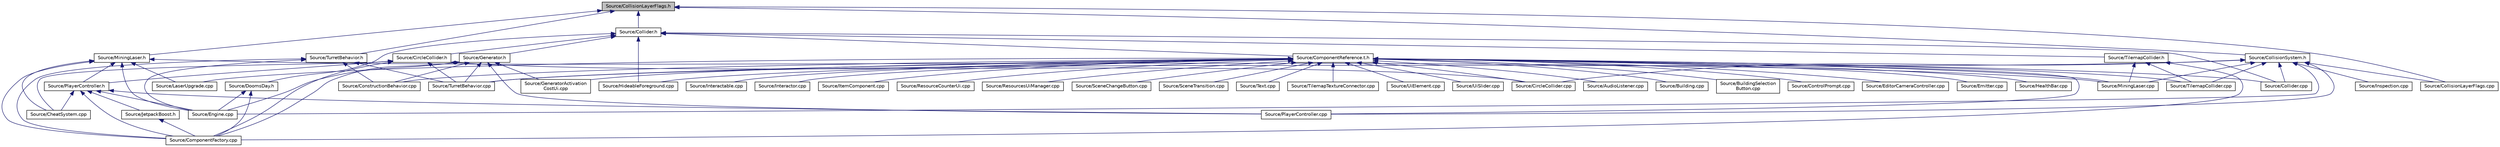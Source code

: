 digraph "Source/CollisionLayerFlags.h"
{
 // LATEX_PDF_SIZE
  edge [fontname="Helvetica",fontsize="10",labelfontname="Helvetica",labelfontsize="10"];
  node [fontname="Helvetica",fontsize="10",shape=record];
  Node1 [label="Source/CollisionLayerFlags.h",height=0.2,width=0.4,color="black", fillcolor="grey75", style="filled", fontcolor="black",tooltip="struct that determines which collision layers to interact with"];
  Node1 -> Node2 [dir="back",color="midnightblue",fontsize="10",style="solid",fontname="Helvetica"];
  Node2 [label="Source/Collider.h",height=0.2,width=0.4,color="black", fillcolor="white", style="filled",URL="$de/d94/Collider_8h.html",tooltip="Base component for detecting collisions."];
  Node2 -> Node3 [dir="back",color="midnightblue",fontsize="10",style="solid",fontname="Helvetica"];
  Node3 [label="Source/CircleCollider.h",height=0.2,width=0.4,color="black", fillcolor="white", style="filled",URL="$dc/d8f/CircleCollider_8h.html",tooltip="Circle-shaped collider."];
  Node3 -> Node4 [dir="back",color="midnightblue",fontsize="10",style="solid",fontname="Helvetica"];
  Node4 [label="Source/CheatSystem.cpp",height=0.2,width=0.4,color="black", fillcolor="white", style="filled",URL="$da/d87/CheatSystem_8cpp.html",tooltip="CheatSystem Class definition."];
  Node3 -> Node5 [dir="back",color="midnightblue",fontsize="10",style="solid",fontname="Helvetica"];
  Node5 [label="Source/CircleCollider.cpp",height=0.2,width=0.4,color="black", fillcolor="white", style="filled",URL="$db/db5/CircleCollider_8cpp.html",tooltip="Circle-shaped collider."];
  Node3 -> Node6 [dir="back",color="midnightblue",fontsize="10",style="solid",fontname="Helvetica"];
  Node6 [label="Source/ComponentFactory.cpp",height=0.2,width=0.4,color="black", fillcolor="white", style="filled",URL="$dc/def/ComponentFactory_8cpp.html",tooltip="Definitions for the component factory class."];
  Node3 -> Node7 [dir="back",color="midnightblue",fontsize="10",style="solid",fontname="Helvetica"];
  Node7 [label="Source/PlayerController.h",height=0.2,width=0.4,color="black", fillcolor="white", style="filled",URL="$db/db4/PlayerController_8h.html",tooltip="PlayerController Behaviour Class."];
  Node7 -> Node4 [dir="back",color="midnightblue",fontsize="10",style="solid",fontname="Helvetica"];
  Node7 -> Node6 [dir="back",color="midnightblue",fontsize="10",style="solid",fontname="Helvetica"];
  Node7 -> Node8 [dir="back",color="midnightblue",fontsize="10",style="solid",fontname="Helvetica"];
  Node8 [label="Source/Engine.cpp",height=0.2,width=0.4,color="black", fillcolor="white", style="filled",URL="$d6/d0c/Engine_8cpp.html",tooltip="Engine class."];
  Node7 -> Node9 [dir="back",color="midnightblue",fontsize="10",style="solid",fontname="Helvetica"];
  Node9 [label="Source/JetpackBoost.h",height=0.2,width=0.4,color="black", fillcolor="white", style="filled",URL="$da/d88/JetpackBoost_8h_source.html",tooltip=" "];
  Node9 -> Node6 [dir="back",color="midnightblue",fontsize="10",style="solid",fontname="Helvetica"];
  Node7 -> Node10 [dir="back",color="midnightblue",fontsize="10",style="solid",fontname="Helvetica"];
  Node10 [label="Source/PlayerController.cpp",height=0.2,width=0.4,color="black", fillcolor="white", style="filled",URL="$d3/d7e/PlayerController_8cpp.html",tooltip="PlayerController Behaviour Class."];
  Node3 -> Node11 [dir="back",color="midnightblue",fontsize="10",style="solid",fontname="Helvetica"];
  Node11 [label="Source/TurretBehavior.cpp",height=0.2,width=0.4,color="black", fillcolor="white", style="filled",URL="$dc/d0a/TurretBehavior_8cpp.html",tooltip="Behavior Compenent for Basic Turret"];
  Node2 -> Node12 [dir="back",color="midnightblue",fontsize="10",style="solid",fontname="Helvetica"];
  Node12 [label="Source/Collider.cpp",height=0.2,width=0.4,color="black", fillcolor="white", style="filled",URL="$d5/dab/Collider_8cpp.html",tooltip="Base component for detecting collisions."];
  Node2 -> Node13 [dir="back",color="midnightblue",fontsize="10",style="solid",fontname="Helvetica"];
  Node13 [label="Source/ComponentReference.t.h",height=0.2,width=0.4,color="black", fillcolor="white", style="filled",URL="$da/d20/ComponentReference_8t_8h.html",tooltip="a reference to a component in the scene"];
  Node13 -> Node14 [dir="back",color="midnightblue",fontsize="10",style="solid",fontname="Helvetica"];
  Node14 [label="Source/AudioListener.cpp",height=0.2,width=0.4,color="black", fillcolor="white", style="filled",URL="$d4/da8/AudioListener_8cpp.html",tooltip="Component that picks up spatial audio."];
  Node13 -> Node15 [dir="back",color="midnightblue",fontsize="10",style="solid",fontname="Helvetica"];
  Node15 [label="Source/Building.cpp",height=0.2,width=0.4,color="black", fillcolor="white", style="filled",URL="$da/d23/Building_8cpp.html",tooltip="Building Component Class."];
  Node13 -> Node16 [dir="back",color="midnightblue",fontsize="10",style="solid",fontname="Helvetica"];
  Node16 [label="Source/BuildingSelection\lButton.cpp",height=0.2,width=0.4,color="black", fillcolor="white", style="filled",URL="$db/d86/BuildingSelectionButton_8cpp.html",tooltip="button that selects which building the ConstructionManager should place"];
  Node13 -> Node5 [dir="back",color="midnightblue",fontsize="10",style="solid",fontname="Helvetica"];
  Node13 -> Node12 [dir="back",color="midnightblue",fontsize="10",style="solid",fontname="Helvetica"];
  Node13 -> Node17 [dir="back",color="midnightblue",fontsize="10",style="solid",fontname="Helvetica"];
  Node17 [label="Source/ConstructionBehavior.cpp",height=0.2,width=0.4,color="black", fillcolor="white", style="filled",URL="$d7/ded/ConstructionBehavior_8cpp.html",tooltip="handles the construction of towers and modification of terrain"];
  Node13 -> Node18 [dir="back",color="midnightblue",fontsize="10",style="solid",fontname="Helvetica"];
  Node18 [label="Source/ControlPrompt.cpp",height=0.2,width=0.4,color="black", fillcolor="white", style="filled",URL="$d2/d66/ControlPrompt_8cpp.html",tooltip="Displays a control prompt for an ActionReference."];
  Node13 -> Node19 [dir="back",color="midnightblue",fontsize="10",style="solid",fontname="Helvetica"];
  Node19 [label="Source/EditorCameraController.cpp",height=0.2,width=0.4,color="black", fillcolor="white", style="filled",URL="$d4/d1e/EditorCameraController_8cpp.html",tooltip="controls the camera while in the editor"];
  Node13 -> Node20 [dir="back",color="midnightblue",fontsize="10",style="solid",fontname="Helvetica"];
  Node20 [label="Source/Emitter.cpp",height=0.2,width=0.4,color="black", fillcolor="white", style="filled",URL="$da/d4e/Emitter_8cpp.html",tooltip="Controls timing of particle emissions, and their init data."];
  Node13 -> Node21 [dir="back",color="midnightblue",fontsize="10",style="solid",fontname="Helvetica"];
  Node21 [label="Source/GeneratorActivation\lCostUi.cpp",height=0.2,width=0.4,color="black", fillcolor="white", style="filled",URL="$de/df8/GeneratorActivationCostUi_8cpp.html",tooltip="displays the costs of activating generators"];
  Node13 -> Node22 [dir="back",color="midnightblue",fontsize="10",style="solid",fontname="Helvetica"];
  Node22 [label="Source/HealthBar.cpp",height=0.2,width=0.4,color="black", fillcolor="white", style="filled",URL="$d9/d01/HealthBar_8cpp.html",tooltip="health bar UI that displays offset from an Entity with a Health component"];
  Node13 -> Node23 [dir="back",color="midnightblue",fontsize="10",style="solid",fontname="Helvetica"];
  Node23 [label="Source/HideableForeground.cpp",height=0.2,width=0.4,color="black", fillcolor="white", style="filled",URL="$da/da6/HideableForeground_8cpp.html",tooltip="Component that hides an attached Sprite when it overlaps something."];
  Node13 -> Node24 [dir="back",color="midnightblue",fontsize="10",style="solid",fontname="Helvetica"];
  Node24 [label="Source/Interactable.cpp",height=0.2,width=0.4,color="black", fillcolor="white", style="filled",URL="$dc/dab/Interactable_8cpp.html",tooltip="Component which can be interacted with by pressing a button when nearby."];
  Node13 -> Node25 [dir="back",color="midnightblue",fontsize="10",style="solid",fontname="Helvetica"];
  Node25 [label="Source/Interactor.cpp",height=0.2,width=0.4,color="black", fillcolor="white", style="filled",URL="$de/de6/Interactor_8cpp.html",tooltip="Behavior that can interact with nearby Interactable Components."];
  Node13 -> Node26 [dir="back",color="midnightblue",fontsize="10",style="solid",fontname="Helvetica"];
  Node26 [label="Source/ItemComponent.cpp",height=0.2,width=0.4,color="black", fillcolor="white", style="filled",URL="$d2/d5a/ItemComponent_8cpp.html",tooltip="Item in the world that can be picked up."];
  Node13 -> Node27 [dir="back",color="midnightblue",fontsize="10",style="solid",fontname="Helvetica"];
  Node27 [label="Source/LaserUpgrade.cpp",height=0.2,width=0.4,color="black", fillcolor="white", style="filled",URL="$df/db1/LaserUpgrade_8cpp.html",tooltip="collectable upgrade to the player's MiningLaser"];
  Node13 -> Node28 [dir="back",color="midnightblue",fontsize="10",style="solid",fontname="Helvetica"];
  Node28 [label="Source/MiningLaser.cpp",height=0.2,width=0.4,color="black", fillcolor="white", style="filled",URL="$d6/db4/MiningLaser_8cpp.html",tooltip="Digging laser controllable by an entity."];
  Node13 -> Node10 [dir="back",color="midnightblue",fontsize="10",style="solid",fontname="Helvetica"];
  Node13 -> Node29 [dir="back",color="midnightblue",fontsize="10",style="solid",fontname="Helvetica"];
  Node29 [label="Source/ResourceCounterUi.cpp",height=0.2,width=0.4,color="black", fillcolor="white", style="filled",URL="$d9/dfa/ResourceCounterUi_8cpp.html",tooltip="Ui Component that displays a resource sprite and a count."];
  Node13 -> Node30 [dir="back",color="midnightblue",fontsize="10",style="solid",fontname="Helvetica"];
  Node30 [label="Source/ResourcesUiManager.cpp",height=0.2,width=0.4,color="black", fillcolor="white", style="filled",URL="$dd/d79/ResourcesUiManager_8cpp.html",tooltip="Component that manages the UI for displaying what resources a player currently has."];
  Node13 -> Node31 [dir="back",color="midnightblue",fontsize="10",style="solid",fontname="Helvetica"];
  Node31 [label="Source/SceneChangeButton.cpp",height=0.2,width=0.4,color="black", fillcolor="white", style="filled",URL="$d0/d70/SceneChangeButton_8cpp.html",tooltip="Component that changes the scene when clicked."];
  Node13 -> Node32 [dir="back",color="midnightblue",fontsize="10",style="solid",fontname="Helvetica"];
  Node32 [label="Source/SceneTransition.cpp",height=0.2,width=0.4,color="black", fillcolor="white", style="filled",URL="$d3/dfb/SceneTransition_8cpp.html",tooltip="fades a texture out and in when transitioning between scenes"];
  Node13 -> Node33 [dir="back",color="midnightblue",fontsize="10",style="solid",fontname="Helvetica"];
  Node33 [label="Source/Text.cpp",height=0.2,width=0.4,color="black", fillcolor="white", style="filled",URL="$de/d37/Text_8cpp.html",tooltip="Component that makes use of Tilemap to draw text."];
  Node13 -> Node34 [dir="back",color="midnightblue",fontsize="10",style="solid",fontname="Helvetica"];
  Node34 [label="Source/TilemapCollider.cpp",height=0.2,width=0.4,color="black", fillcolor="white", style="filled",URL="$da/dc8/TilemapCollider_8cpp.html",tooltip="tilemap collider"];
  Node13 -> Node35 [dir="back",color="midnightblue",fontsize="10",style="solid",fontname="Helvetica"];
  Node35 [label="Source/TilemapTextureConnector.cpp",height=0.2,width=0.4,color="black", fillcolor="white", style="filled",URL="$d6/d11/TilemapTextureConnector_8cpp.html",tooltip="Component that uses a parent 'source' tilemap to update a child tilemap with connected textures."];
  Node13 -> Node11 [dir="back",color="midnightblue",fontsize="10",style="solid",fontname="Helvetica"];
  Node13 -> Node36 [dir="back",color="midnightblue",fontsize="10",style="solid",fontname="Helvetica"];
  Node36 [label="Source/UiElement.cpp",height=0.2,width=0.4,color="black", fillcolor="white", style="filled",URL="$df/d62/UiElement_8cpp.html",tooltip="Ui element component."];
  Node13 -> Node37 [dir="back",color="midnightblue",fontsize="10",style="solid",fontname="Helvetica"];
  Node37 [label="Source/UiSlider.cpp",height=0.2,width=0.4,color="black", fillcolor="white", style="filled",URL="$d7/d90/UiSlider_8cpp.html",tooltip="Ui Slider component."];
  Node2 -> Node38 [dir="back",color="midnightblue",fontsize="10",style="solid",fontname="Helvetica"];
  Node38 [label="Source/DoomsDay.h",height=0.2,width=0.4,color="black", fillcolor="white", style="filled",URL="$de/d36/DoomsDay_8h_source.html",tooltip=" "];
  Node38 -> Node6 [dir="back",color="midnightblue",fontsize="10",style="solid",fontname="Helvetica"];
  Node38 -> Node8 [dir="back",color="midnightblue",fontsize="10",style="solid",fontname="Helvetica"];
  Node2 -> Node39 [dir="back",color="midnightblue",fontsize="10",style="solid",fontname="Helvetica"];
  Node39 [label="Source/Generator.h",height=0.2,width=0.4,color="black", fillcolor="white", style="filled",URL="$d9/d12/Generator_8h_source.html",tooltip=" "];
  Node39 -> Node6 [dir="back",color="midnightblue",fontsize="10",style="solid",fontname="Helvetica"];
  Node39 -> Node17 [dir="back",color="midnightblue",fontsize="10",style="solid",fontname="Helvetica"];
  Node39 -> Node8 [dir="back",color="midnightblue",fontsize="10",style="solid",fontname="Helvetica"];
  Node39 -> Node21 [dir="back",color="midnightblue",fontsize="10",style="solid",fontname="Helvetica"];
  Node39 -> Node10 [dir="back",color="midnightblue",fontsize="10",style="solid",fontname="Helvetica"];
  Node39 -> Node11 [dir="back",color="midnightblue",fontsize="10",style="solid",fontname="Helvetica"];
  Node2 -> Node23 [dir="back",color="midnightblue",fontsize="10",style="solid",fontname="Helvetica"];
  Node2 -> Node40 [dir="back",color="midnightblue",fontsize="10",style="solid",fontname="Helvetica"];
  Node40 [label="Source/TilemapCollider.h",height=0.2,width=0.4,color="black", fillcolor="white", style="filled",URL="$d8/d92/TilemapCollider_8h.html",tooltip="tilemap collider"];
  Node40 -> Node6 [dir="back",color="midnightblue",fontsize="10",style="solid",fontname="Helvetica"];
  Node40 -> Node28 [dir="back",color="midnightblue",fontsize="10",style="solid",fontname="Helvetica"];
  Node40 -> Node34 [dir="back",color="midnightblue",fontsize="10",style="solid",fontname="Helvetica"];
  Node1 -> Node41 [dir="back",color="midnightblue",fontsize="10",style="solid",fontname="Helvetica"];
  Node41 [label="Source/CollisionLayerFlags.cpp",height=0.2,width=0.4,color="black", fillcolor="white", style="filled",URL="$d5/d4a/CollisionLayerFlags_8cpp.html",tooltip="struct that determines which collision layers to interact with"];
  Node1 -> Node42 [dir="back",color="midnightblue",fontsize="10",style="solid",fontname="Helvetica"];
  Node42 [label="Source/CollisionSystem.h",height=0.2,width=0.4,color="black", fillcolor="white", style="filled",URL="$d5/d1a/CollisionSystem_8h.html",tooltip="The CollisionSystem is responsible for checking for collisions between Different Colliders."];
  Node42 -> Node5 [dir="back",color="midnightblue",fontsize="10",style="solid",fontname="Helvetica"];
  Node42 -> Node12 [dir="back",color="midnightblue",fontsize="10",style="solid",fontname="Helvetica"];
  Node42 -> Node41 [dir="back",color="midnightblue",fontsize="10",style="solid",fontname="Helvetica"];
  Node42 -> Node8 [dir="back",color="midnightblue",fontsize="10",style="solid",fontname="Helvetica"];
  Node42 -> Node43 [dir="back",color="midnightblue",fontsize="10",style="solid",fontname="Helvetica"];
  Node43 [label="Source/Inspection.cpp",height=0.2,width=0.4,color="black", fillcolor="white", style="filled",URL="$da/dbb/Inspection_8cpp.html",tooltip="Helper methods for inspecting things."];
  Node42 -> Node28 [dir="back",color="midnightblue",fontsize="10",style="solid",fontname="Helvetica"];
  Node42 -> Node10 [dir="back",color="midnightblue",fontsize="10",style="solid",fontname="Helvetica"];
  Node42 -> Node34 [dir="back",color="midnightblue",fontsize="10",style="solid",fontname="Helvetica"];
  Node42 -> Node11 [dir="back",color="midnightblue",fontsize="10",style="solid",fontname="Helvetica"];
  Node1 -> Node44 [dir="back",color="midnightblue",fontsize="10",style="solid",fontname="Helvetica"];
  Node44 [label="Source/MiningLaser.h",height=0.2,width=0.4,color="black", fillcolor="white", style="filled",URL="$da/d13/MiningLaser_8h.html",tooltip="Digging laser controllable by an entity."];
  Node44 -> Node4 [dir="back",color="midnightblue",fontsize="10",style="solid",fontname="Helvetica"];
  Node44 -> Node6 [dir="back",color="midnightblue",fontsize="10",style="solid",fontname="Helvetica"];
  Node44 -> Node8 [dir="back",color="midnightblue",fontsize="10",style="solid",fontname="Helvetica"];
  Node44 -> Node27 [dir="back",color="midnightblue",fontsize="10",style="solid",fontname="Helvetica"];
  Node44 -> Node28 [dir="back",color="midnightblue",fontsize="10",style="solid",fontname="Helvetica"];
  Node44 -> Node7 [dir="back",color="midnightblue",fontsize="10",style="solid",fontname="Helvetica"];
  Node1 -> Node45 [dir="back",color="midnightblue",fontsize="10",style="solid",fontname="Helvetica"];
  Node45 [label="Source/TurretBehavior.h",height=0.2,width=0.4,color="black", fillcolor="white", style="filled",URL="$dc/df7/TurretBehavior_8h_source.html",tooltip=" "];
  Node45 -> Node6 [dir="back",color="midnightblue",fontsize="10",style="solid",fontname="Helvetica"];
  Node45 -> Node17 [dir="back",color="midnightblue",fontsize="10",style="solid",fontname="Helvetica"];
  Node45 -> Node8 [dir="back",color="midnightblue",fontsize="10",style="solid",fontname="Helvetica"];
  Node45 -> Node11 [dir="back",color="midnightblue",fontsize="10",style="solid",fontname="Helvetica"];
}
